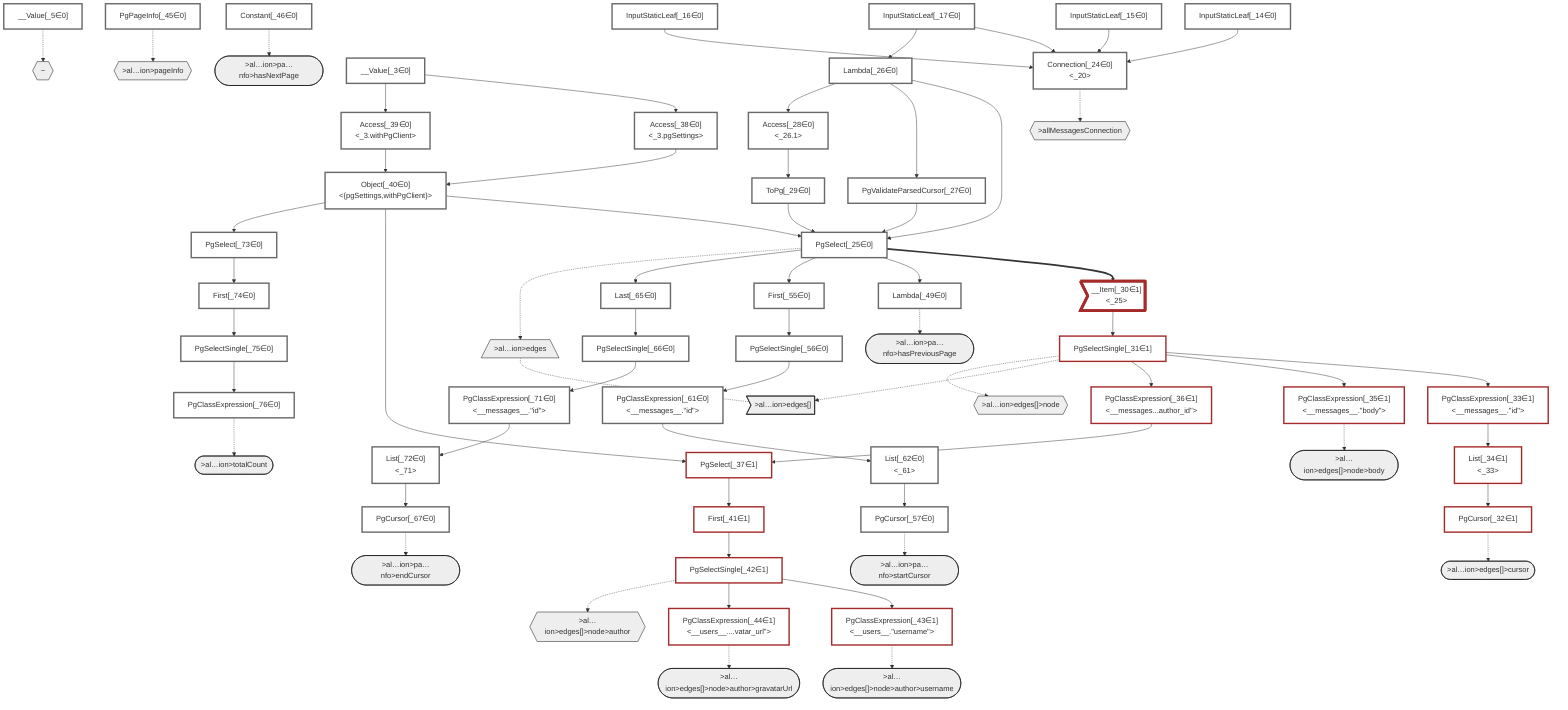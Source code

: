 graph TD
    classDef path fill:#eee,stroke:#000
    classDef plan fill:#fff,stroke-width:3px
    classDef itemplan fill:#fff,stroke-width:6px
    classDef sideeffectplan fill:#f00,stroke-width:6px

    %% subgraph fields
    P1{{"~"}}:::path
    P2{{">allMessagesConnection"}}:::path
    P3[/">al…ion>edges"\]:::path
    P4>">al…ion>edges[]"]:::path
    P3 -.- P4
    P5([">al…ion>edges[]>cursor"]):::path
    %% P4 -.-> P5
    P6{{">al…ion>edges[]>node"}}:::path
    P7([">al…ion>edges[]>node>body"]):::path
    %% P6 -.-> P7
    P8{{">al…ion>edges[]>node>author"}}:::path
    P9([">al…ion>edges[]>node>author>username"]):::path
    %% P8 -.-> P9
    P10([">al…ion>edges[]>node>author>gravatarUrl"]):::path
    %% P8 -.-> P10
    %% P6 -.-> P8
    %% P4 -.-> P6
    %% P2 -.-> P3
    P11{{">al…ion>pageInfo"}}:::path
    P12([">al…ion>pa…nfo>hasNextPage"]):::path
    %% P11 -.-> P12
    P13([">al…ion>pa…nfo>hasPreviousPage"]):::path
    %% P11 -.-> P13
    P14([">al…ion>pa…nfo>startCursor"]):::path
    %% P11 -.-> P14
    P15([">al…ion>pa…nfo>endCursor"]):::path
    %% P11 -.-> P15
    %% P2 -.-> P11
    P16([">al…ion>totalCount"]):::path
    %% P2 -.-> P16
    %% P1 -.-> P2
    %% end

    %% define plans
    __Value_3["__Value[_3∈0]<br /><context>"]:::plan
    __Value_5["__Value[_5∈0]<br /><rootValue>"]:::plan
    InputStaticLeaf_14["InputStaticLeaf[_14∈0]"]:::plan
    InputStaticLeaf_15["InputStaticLeaf[_15∈0]"]:::plan
    InputStaticLeaf_16["InputStaticLeaf[_16∈0]"]:::plan
    InputStaticLeaf_17["InputStaticLeaf[_17∈0]"]:::plan
    Connection_24["Connection[_24∈0]<br /><_20>"]:::plan
    PgSelect_25["PgSelect[_25∈0]<br /><messages>"]:::plan
    Lambda_26["Lambda[_26∈0]<br /><parseCursor>"]:::plan
    PgValidateParsedCursor_27["PgValidateParsedCursor[_27∈0]"]:::plan
    Access_28["Access[_28∈0]<br /><_26.1>"]:::plan
    ToPg_29["ToPg[_29∈0]"]:::plan
    __Item_30>"__Item[_30∈1]<br /><_25>"]:::itemplan
    PgSelectSingle_31["PgSelectSingle[_31∈1]<br /><messages>"]:::plan
    PgCursor_32["PgCursor[_32∈1]"]:::plan
    PgClassExpression_33["PgClassExpression[_33∈1]<br /><__messages__.#quot;id#quot;>"]:::plan
    List_34["List[_34∈1]<br /><_33>"]:::plan
    PgClassExpression_35["PgClassExpression[_35∈1]<br /><__messages__.#quot;body#quot;>"]:::plan
    PgClassExpression_36["PgClassExpression[_36∈1]<br /><__messages...author_id#quot;>"]:::plan
    PgSelect_37["PgSelect[_37∈1]<br /><users>"]:::plan
    Access_38["Access[_38∈0]<br /><_3.pgSettings>"]:::plan
    Access_39["Access[_39∈0]<br /><_3.withPgClient>"]:::plan
    Object_40["Object[_40∈0]<br /><{pgSettings,withPgClient}>"]:::plan
    First_41["First[_41∈1]"]:::plan
    PgSelectSingle_42["PgSelectSingle[_42∈1]<br /><users>"]:::plan
    PgClassExpression_43["PgClassExpression[_43∈1]<br /><__users__.#quot;username#quot;>"]:::plan
    PgClassExpression_44["PgClassExpression[_44∈1]<br /><__users__....vatar_url#quot;>"]:::plan
    PgPageInfo_45["PgPageInfo[_45∈0]"]:::plan
    Constant_46["Constant[_46∈0]"]:::plan
    Lambda_49["Lambda[_49∈0]<br /><listHasMore>"]:::plan
    First_55["First[_55∈0]"]:::plan
    PgSelectSingle_56["PgSelectSingle[_56∈0]<br /><messages>"]:::plan
    PgCursor_57["PgCursor[_57∈0]"]:::plan
    PgClassExpression_61["PgClassExpression[_61∈0]<br /><__messages__.#quot;id#quot;>"]:::plan
    List_62["List[_62∈0]<br /><_61>"]:::plan
    Last_65["Last[_65∈0]"]:::plan
    PgSelectSingle_66["PgSelectSingle[_66∈0]<br /><messages>"]:::plan
    PgCursor_67["PgCursor[_67∈0]"]:::plan
    PgClassExpression_71["PgClassExpression[_71∈0]<br /><__messages__.#quot;id#quot;>"]:::plan
    List_72["List[_72∈0]<br /><_71>"]:::plan
    PgSelect_73["PgSelect[_73∈0]<br /><messages>"]:::plan
    First_74["First[_74∈0]"]:::plan
    PgSelectSingle_75["PgSelectSingle[_75∈0]<br /><messages>"]:::plan
    PgClassExpression_76["PgClassExpression[_76∈0]<br /><count(*)>"]:::plan

    %% plan dependencies
    InputStaticLeaf_14 --> Connection_24
    InputStaticLeaf_15 --> Connection_24
    InputStaticLeaf_16 --> Connection_24
    InputStaticLeaf_17 --> Connection_24
    Object_40 --> PgSelect_25
    Lambda_26 --> PgSelect_25
    PgValidateParsedCursor_27 --> PgSelect_25
    ToPg_29 --> PgSelect_25
    InputStaticLeaf_17 --> Lambda_26
    Lambda_26 --> PgValidateParsedCursor_27
    Lambda_26 --> Access_28
    Access_28 --> ToPg_29
    PgSelect_25 ==> __Item_30
    __Item_30 --> PgSelectSingle_31
    List_34 --> PgCursor_32
    PgSelectSingle_31 --> PgClassExpression_33
    PgClassExpression_33 --> List_34
    PgSelectSingle_31 --> PgClassExpression_35
    PgSelectSingle_31 --> PgClassExpression_36
    Object_40 --> PgSelect_37
    PgClassExpression_36 --> PgSelect_37
    __Value_3 --> Access_38
    __Value_3 --> Access_39
    Access_38 --> Object_40
    Access_39 --> Object_40
    PgSelect_37 --> First_41
    First_41 --> PgSelectSingle_42
    PgSelectSingle_42 --> PgClassExpression_43
    PgSelectSingle_42 --> PgClassExpression_44
    PgSelect_25 --> Lambda_49
    PgSelect_25 --> First_55
    First_55 --> PgSelectSingle_56
    List_62 --> PgCursor_57
    PgSelectSingle_56 --> PgClassExpression_61
    PgClassExpression_61 --> List_62
    PgSelect_25 --> Last_65
    Last_65 --> PgSelectSingle_66
    List_72 --> PgCursor_67
    PgSelectSingle_66 --> PgClassExpression_71
    PgClassExpression_71 --> List_72
    Object_40 --> PgSelect_73
    PgSelect_73 --> First_74
    First_74 --> PgSelectSingle_75
    PgSelectSingle_75 --> PgClassExpression_76

    %% plan-to-path relationships
    __Value_5 -.-> P1
    Connection_24 -.-> P2
    PgSelect_25 -.-> P3
    PgSelectSingle_31 -.-> P4
    PgCursor_32 -.-> P5
    PgSelectSingle_31 -.-> P6
    PgClassExpression_35 -.-> P7
    PgSelectSingle_42 -.-> P8
    PgClassExpression_43 -.-> P9
    PgClassExpression_44 -.-> P10
    PgPageInfo_45 -.-> P11
    Constant_46 -.-> P12
    Lambda_49 -.-> P13
    PgCursor_57 -.-> P14
    PgCursor_67 -.-> P15
    PgClassExpression_76 -.-> P16

    %% allocate buckets
    classDef bucket0 stroke:#696969
    class __Value_3,__Value_5,InputStaticLeaf_14,InputStaticLeaf_15,InputStaticLeaf_16,InputStaticLeaf_17,Connection_24,PgSelect_25,Lambda_26,PgValidateParsedCursor_27,Access_28,ToPg_29,Access_38,Access_39,Object_40,PgPageInfo_45,Constant_46,Lambda_49,First_55,PgSelectSingle_56,PgCursor_57,PgClassExpression_61,List_62,Last_65,PgSelectSingle_66,PgCursor_67,PgClassExpression_71,List_72,PgSelect_73,First_74,PgSelectSingle_75,PgClassExpression_76 bucket0
    classDef bucket1 stroke:#a52a2a
    class __Item_30,PgSelectSingle_31,PgCursor_32,PgClassExpression_33,List_34,PgClassExpression_35,PgClassExpression_36,PgSelect_37,First_41,PgSelectSingle_42,PgClassExpression_43,PgClassExpression_44 bucket1